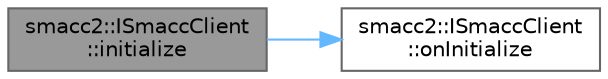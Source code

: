 digraph "smacc2::ISmaccClient::initialize"
{
 // LATEX_PDF_SIZE
  bgcolor="transparent";
  edge [fontname=Helvetica,fontsize=10,labelfontname=Helvetica,labelfontsize=10];
  node [fontname=Helvetica,fontsize=10,shape=box,height=0.2,width=0.4];
  rankdir="LR";
  Node1 [label="smacc2::ISmaccClient\l::initialize",height=0.2,width=0.4,color="gray40", fillcolor="grey60", style="filled", fontcolor="black",tooltip=" "];
  Node1 -> Node2 [color="steelblue1",style="solid"];
  Node2 [label="smacc2::ISmaccClient\l::onInitialize",height=0.2,width=0.4,color="grey40", fillcolor="white", style="filled",URL="$classsmacc2_1_1ISmaccClient.html#a04a87e8219de22849cd5eb64ba6a6e34",tooltip=" "];
}
